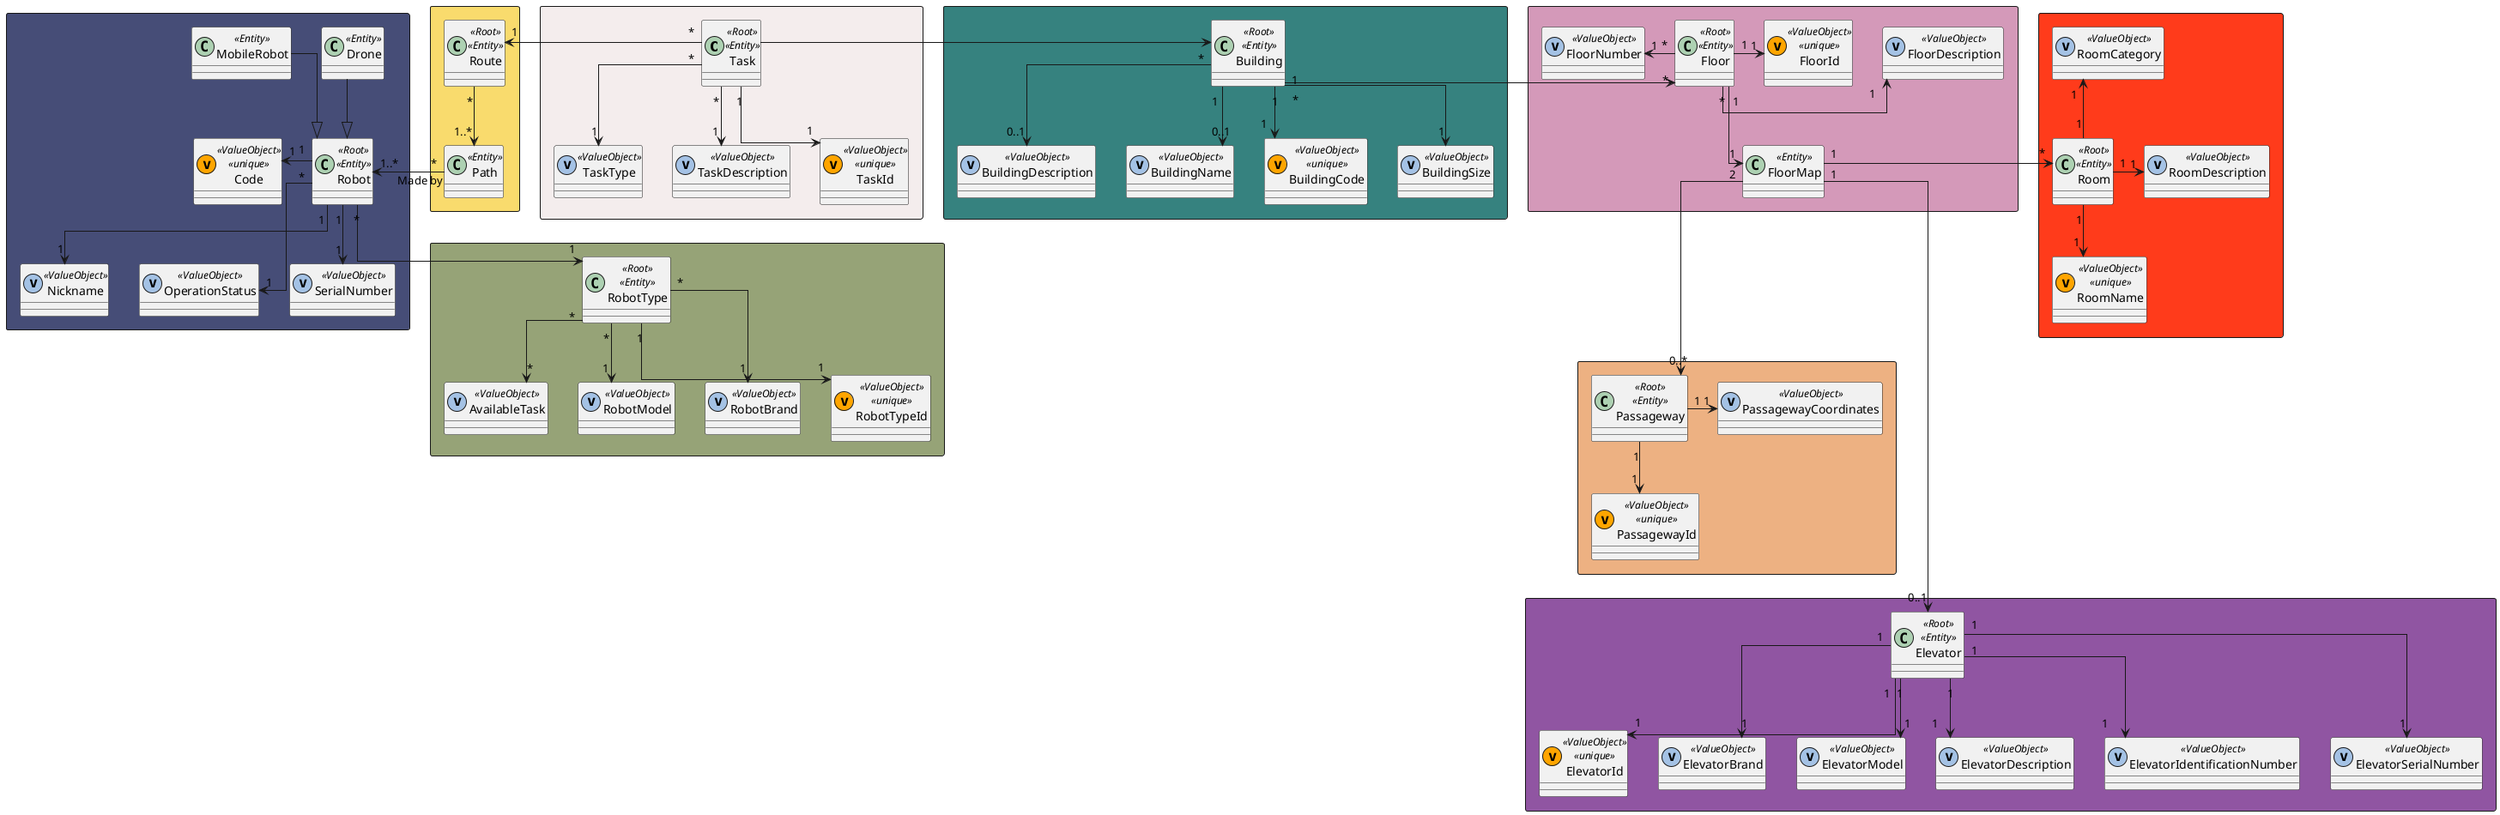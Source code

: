 @startuml domain

skinparam linetype ortho


'========================================================
rectangle #F4EDED{
class Task << Root >> << Entity >>
class TaskType << (v,#A4C2E5) ValueObject >>
class TaskDescription << (v,#A4C2E5) ValueObject >>
class TaskId << (v,orange) ValueObject >> << unique >>

}
'========================================================
rectangle #F9DB6D{
class Route << Root >> << Entity >>
class Path << Entity >>
}
'========================================================
rectangle #464D77{
class Robot << Root >> << Entity >>
class Drone  << Entity >>
class MobileRobot  << Entity >>

class Code  << (v,orange) ValueObject >> << unique >>
class Nickname  << (v,#A4C2E5) ValueObject >>
class OperationStatus  << (v,#A4C2E5) ValueObject >>
class SerialNumber  << (v,#A4C2E5) ValueObject >>
}
'========================================================
rectangle #96A377{
class RobotType << Root >> << Entity >>
class AvailableTask  << (v,#A4C2E5) ValueObject >>
class RobotModel  << (v,#A4C2E5) ValueObject >>
class RobotBrand  << (v,#A4C2E5) ValueObject >>
class RobotTypeId << (v,orange) ValueObject >> << unique >>

}
'========================================================
rectangle #36827F{
class Building  << Root >> << Entity >>
class BuildingDescription  << (v,#A4C2E5) ValueObject >>
class BuildingName  << (v,#A4C2E5) ValueObject >>
class BuildingCode  << (v,orange) ValueObject >> << unique >>
class BuildingSize  << (v,#A4C2E5) ValueObject >>
}
'========================================================
rectangle #FF3B1B{
class Room << Root >> << Entity >>
class RoomName << (v,orange) ValueObject >> << unique >>
class RoomCategory << (v,#A4C2E5) ValueObject >>
class RoomDescription << (v,#A4C2E5) ValueObject >>
}
'========================================================
rectangle #EDB182{
class Passageway  << Root >> << Entity >>
class PassagewayId  << (v,orange) ValueObject >> << unique >>
class PassagewayCoordinates << (v,#A4C2E5) ValueObject >>
}
'========================================================
rectangle #9055A2{
class Elevator  << Root >> << Entity >>
class ElevatorId  << (v,orange) ValueObject >> << unique >>
class ElevatorBrand << (v,#A4C2E5) ValueObject >>
class ElevatorModel << (v,#A4C2E5) ValueObject >>
class ElevatorDescription << (v,#A4C2E5) ValueObject >>
class ElevatorIdentificationNumber << (v,#A4C2E5) ValueObject >>
class ElevatorSerialNumber << (v,#A4C2E5) ValueObject >>

}

'========================================================
rectangle #D499B9{
class Floor  << Root >> << Entity >>
class FloorId  << (v,orange) ValueObject >> << unique >>
class FloorDescription  << (v,#A4C2E5) ValueObject >>
class FloorMap  << Entity >>
class FloorNumber << (v,#A4C2E5) ValueObject >>
}

'========================================================


Robot <|-u- MobileRobot
Robot <|-u- Drone
Robot "1"-l->"1" Code
Robot "*"-->"1" RobotType
Robot "*"-d->"1" OperationStatus
Robot "1"-->"1" Nickname
Robot "1"-->"1" SerialNumber

RobotType "*"-->"1" RobotModel
RobotType "*"-->"1" RobotBrand
RobotType "*"-->"*" AvailableTask
RobotType "1"-->"1" RobotTypeId


Task "*"-l>"1" Route
Task "*"-->"1" TaskType
Task "*"-->"1" TaskDescription
Task -> Building
Task "1"-->"1" TaskId

Route "*"-->"1..*" Path
Path "*"-r-->"1..*" Robot : "Made by"


Elevator "1"-->"1" ElevatorId
Elevator "1"-->"1" ElevatorBrand
Elevator "1"-->"1" ElevatorModel
Elevator "1"-->"1" ElevatorIdentificationNumber
Elevator "1"-->"1" ElevatorDescription
Elevator "1"-->"1" ElevatorSerialNumber

Building "1"->"*" Floor
Building "*"-->"0..1" BuildingDescription
Building "1"-->"0..1" BuildingName
Building "*"-->"1" BuildingSize
Building "1"-->"1" BuildingCode

Room "1"-d->"1" RoomName
Room "1"-u->"1" RoomCategory
Room "1"->"1" RoomDescription

Passageway "1"-d->"1" PassagewayId
Passageway "1"->"1" PassagewayCoordinates


Floor "1"-d->"1" FloorMap
Floor "*"-u>"1" FloorNumber
Floor "*"->"1" FloorDescription
Floor "1" -> "1" FloorId

FloorMap "2"--->"0..*" Passageway
FloorMap "1"-d---->"0..1" Elevator
FloorMap "1"->"*" Room

@enduml
